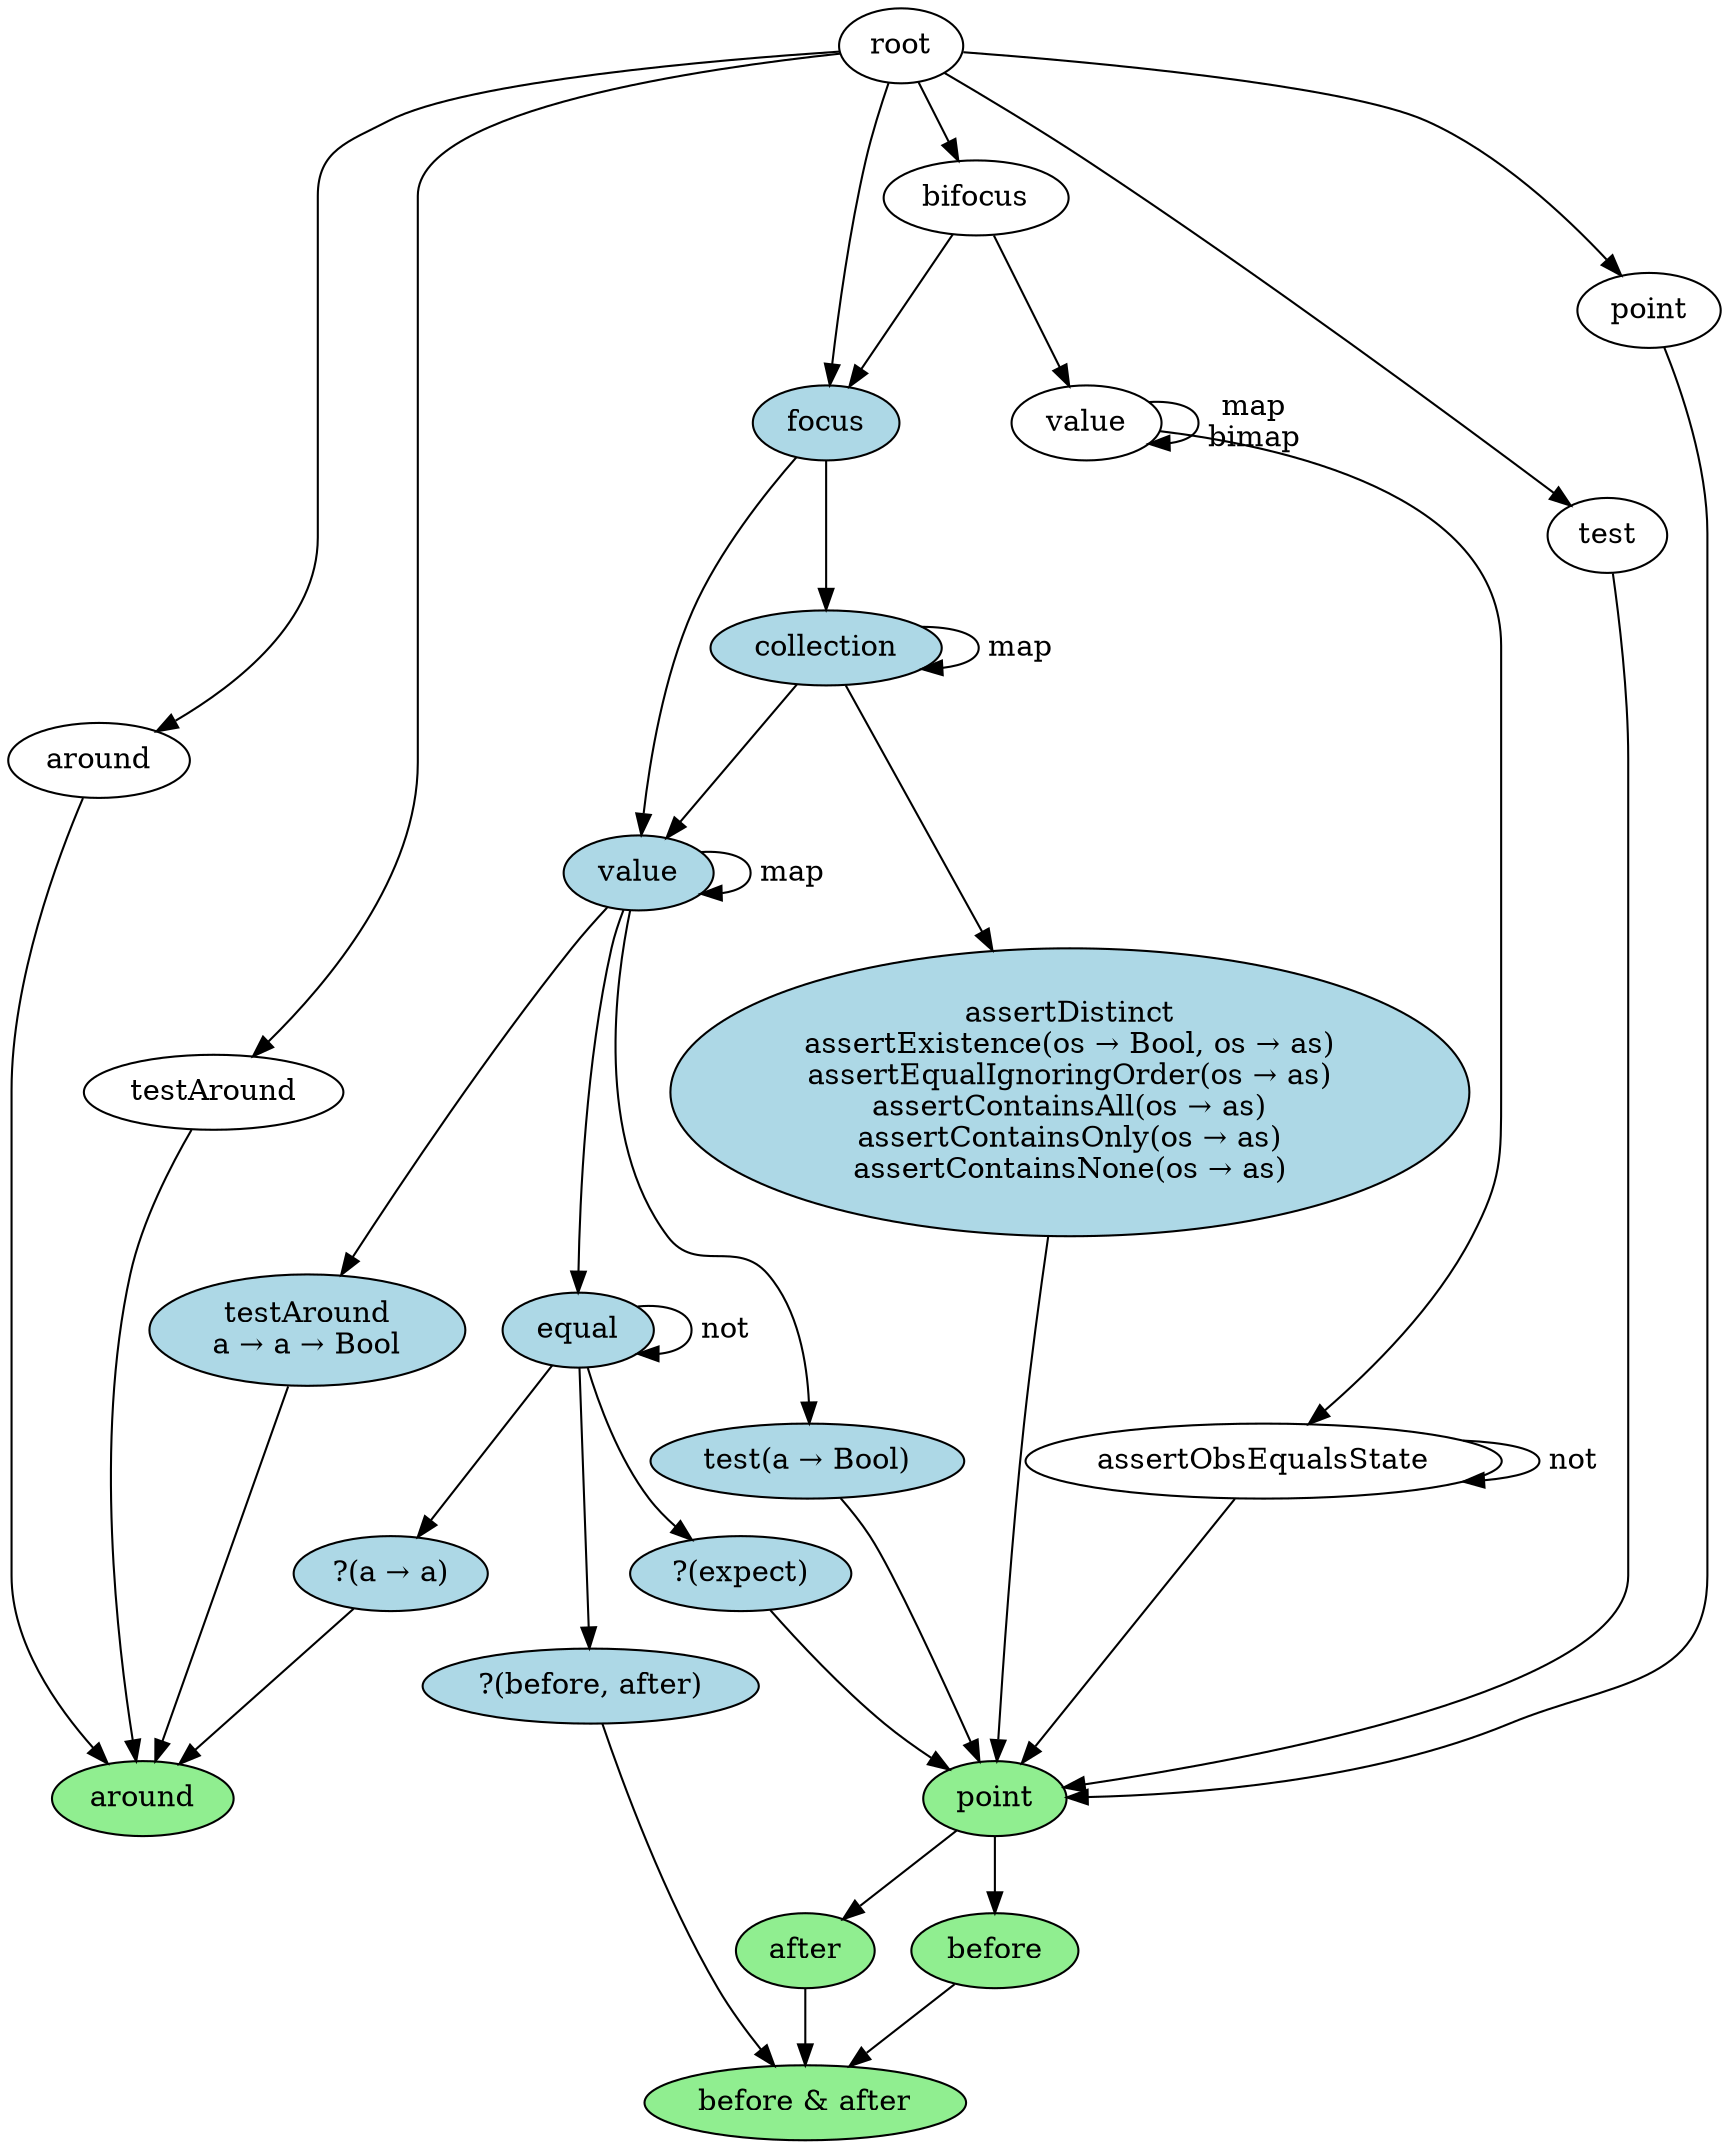 digraph G {

{node [style=filled fillcolor=lightgreen]
ba [label="before & after"]
point
around
before,after -> ba
}

uPoint [label="point"]
uTest [label="test"]
root -> uPoint,uTest -> point

uAround [label="around"]
uTestAround [label="testAround"]
root -> uAround,uTestAround -> around

// ----------------------------------------

{node [style=filled fillcolor=lightblue]

eqap1 [label="?(expect)"]
eqap2 [label="?(before, after)"]
eqap1f [label="?(a → a)"]
focus -> value -> equal -> eqap1 -> point -> before,after
equal -> eqap2 -> ba
equal -> eqap1f -> around

test1 [label="test(a → Bool)"]
value -> test1 -> point

test2 [label="testAround\na → a → Bool"]
value -> test2 -> around

equal -> equal [label=" not"]

collection -> collection [label=" map"]
value -> value [label=" map"]

collops [label=
"assertDistinct
assertExistence(os → Bool, os → as)
assertEqualIgnoringOrder(os → as)
assertContainsAll(os → as)
assertContainsOnly(os → as)
assertContainsNone(os → as)"]
focus -> collection -> collops -> point
collection -> value

}
root -> focus

// ----------------------------------------

biequal [label="assertObsEqualsState"]
valueB [label="value"]
root -> bifocus -> focus
bifocus -> valueB -> biequal
biequal -> biequal [label=" not"]
biequal -> point
valueB -> valueB [label=" map\n bimap"]

/*
collectionB [label="collection"]
bifocus -> collectionB -> collopsB
collectionB -> valueB
collopsB [label=
"assertDistinctFromEachOther
assertExistence(os → Bool, os → as)
assertEqualIgnoringOrder(os → as)
assertContainsAll(os → as)
assertContainsOnly(os → as)
assertContainsNone(os → as)"]
*/

}
